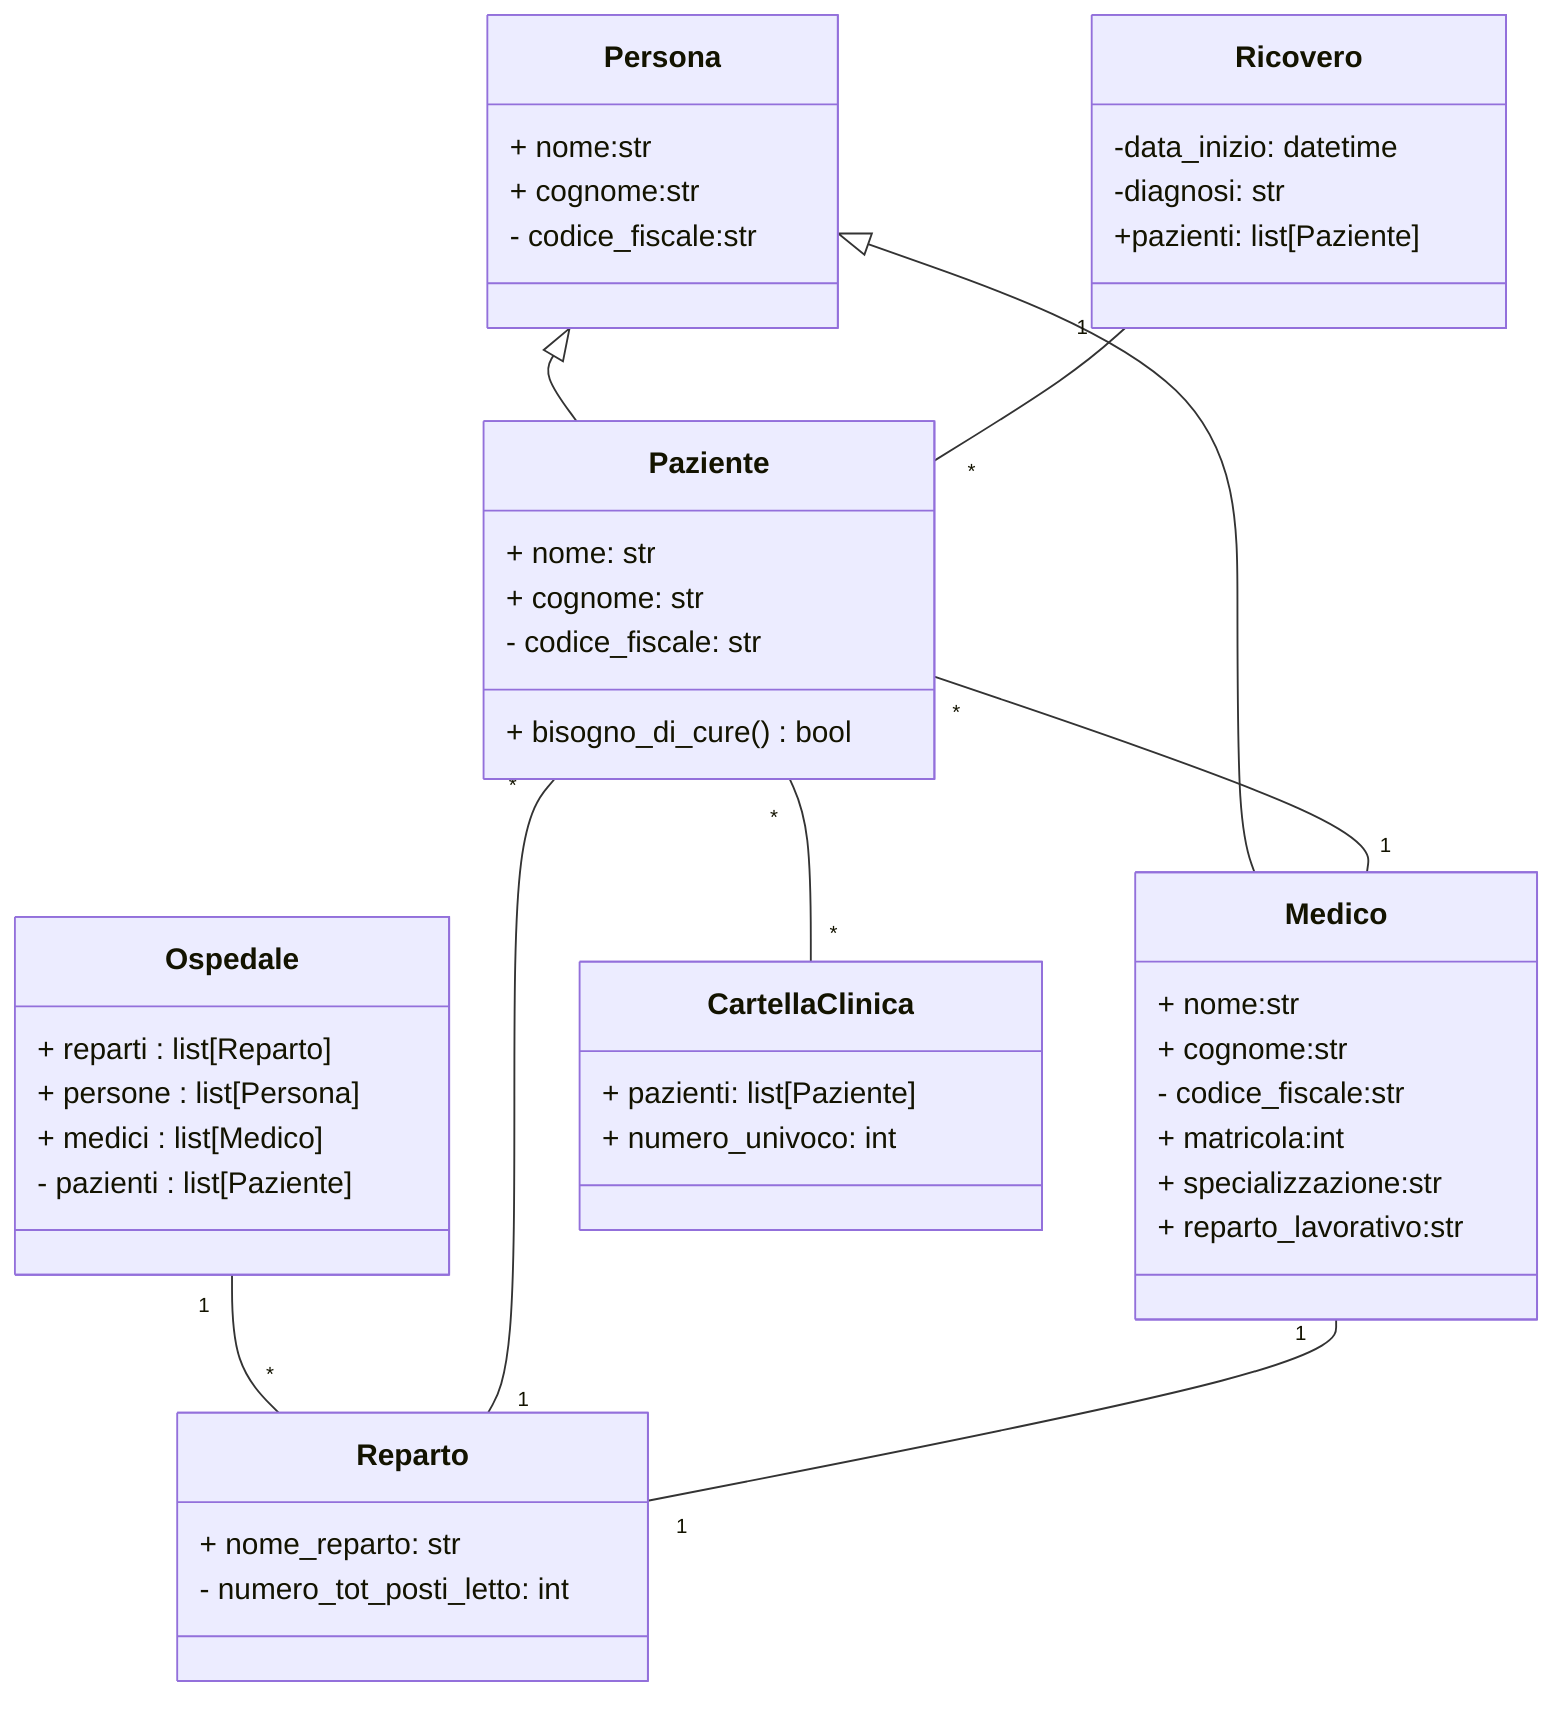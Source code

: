 classDiagram
    class Ospedale {
        + reparti : list[Reparto]
        + persone : list[Persona]
        + medici : list[Medico]
        - pazienti : list[Paziente]
    }

    class Reparto {
        + nome_reparto: str
        - numero_tot_posti_letto: int
    }

    class Persona {
        + nome:str
        + cognome:str
        - codice_fiscale:str
    }

    class Medico {
        + nome:str
        + cognome:str
        - codice_fiscale:str
        + matricola:int
        + specializzazione:str
        + reparto_lavorativo:str
    }

    class Paziente {
        + nome: str
        + cognome: str
        - codice_fiscale: str
        + bisogno_di_cure() bool
    }

    class CartellaClinica {
        + pazienti: list[Paziente]
        + numero_univoco: int
    }

    class Ricovero {
        -data_inizio: datetime
        -diagnosi: str
        +pazienti: list[Paziente]
    }

    Ospedale "1"-- "*" Reparto
    Persona  <|--  Medico
    Persona  <|--  Paziente 
    Ricovero "1" -- "*" Paziente
    Paziente "*" -- "1" Reparto
    Paziente "*" -- "*" CartellaClinica
    Medico "1" -- "1" Reparto
    Paziente "*" -- "1" Medico